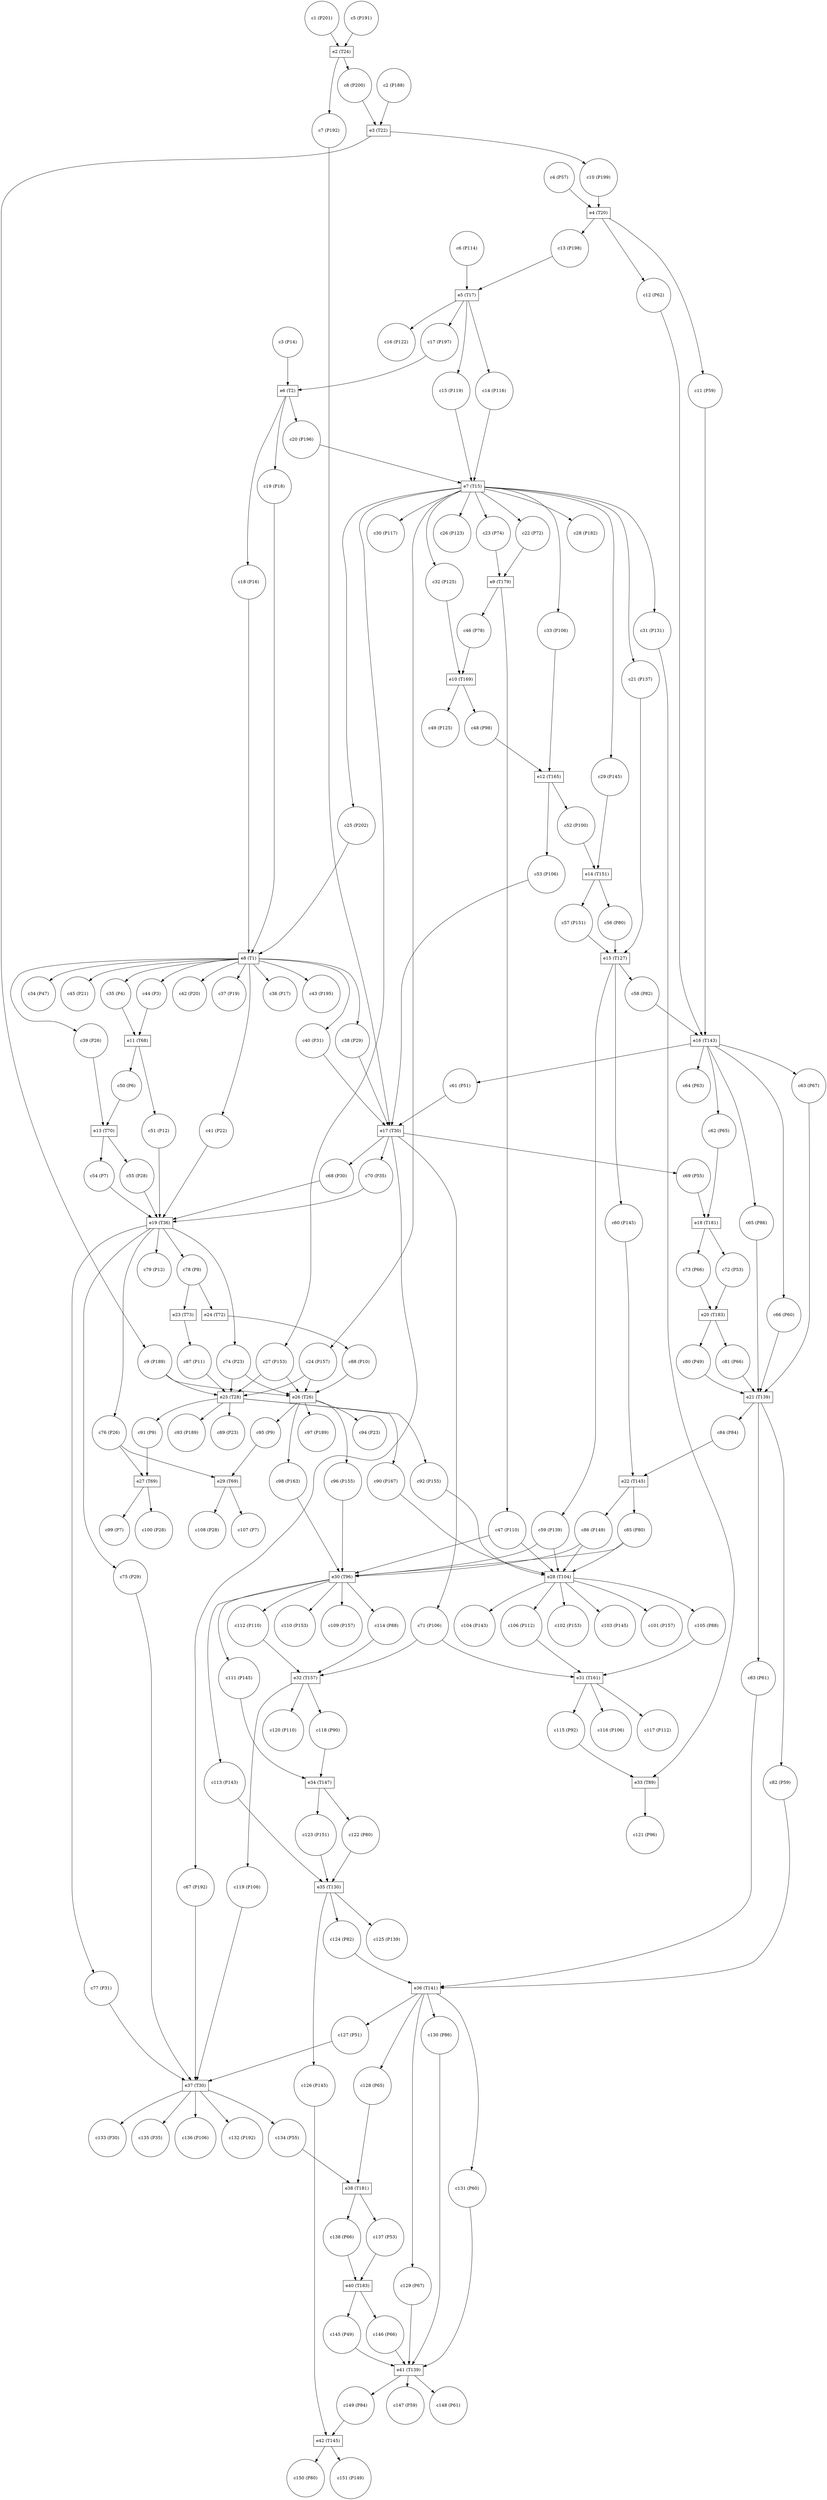 digraph PetriNet {
// Places
p26 [shape=circle label="c26 (P123)"];
p145 [shape=circle label="c145 (P49)"];
p84 [shape=circle label="c84 (P84)"];
p119 [shape=circle label="c119 (P106)"];
p126 [shape=circle label="c126 (P145)"];
p50 [shape=circle label="c50 (P6)"];
p133 [shape=circle label="c133 (P30)"];
p4 [shape=circle label="c4 (P57)"];
p23 [shape=circle label="c23 (P74)"];
p106 [shape=circle label="c106 (P112)"];
p112 [shape=circle label="c112 (P110)"];
p34 [shape=circle label="c34 (P47)"];
p25 [shape=circle label="c25 (P202)"];
p13 [shape=circle label="c13 (P198)"];
p135 [shape=circle label="c135 (P35)"];
p22 [shape=circle label="c22 (P72)"];
p131 [shape=circle label="c131 (P60)"];
p28 [shape=circle label="c28 (P182)"];
p44 [shape=circle label="c44 (P3)"];
p58 [shape=circle label="c58 (P82)"];
p120 [shape=circle label="c120 (P110)"];
p91 [shape=circle label="c91 (P9)"];
p123 [shape=circle label="c123 (P151)"];
p89 [shape=circle label="c89 (P23)"];
p49 [shape=circle label="c49 (P125)"];
p47 [shape=circle label="c47 (P110)"];
p136 [shape=circle label="c136 (P106)"];
p83 [shape=circle label="c83 (P61)"];
p48 [shape=circle label="c48 (P98)"];
p148 [shape=circle label="c148 (P61)"];
p45 [shape=circle label="c45 (P21)"];
p29 [shape=circle label="c29 (P145)"];
p132 [shape=circle label="c132 (P192)"];
p149 [shape=circle label="c149 (P84)"];
p146 [shape=circle label="c146 (P66)"];
p110 [shape=circle label="c110 (P153)"];
p116 [shape=circle label="c116 (P106)"];
p41 [shape=circle label="c41 (P22)"];
p21 [shape=circle label="c21 (P137)"];
p150 [shape=circle label="c150 (P80)"];
p10 [shape=circle label="c10 (P199)"];
p14 [shape=circle label="c14 (P116)"];
p77 [shape=circle label="c77 (P31)"];
p40 [shape=circle label="c40 (P31)"];
p54 [shape=circle label="c54 (P7)"];
p64 [shape=circle label="c64 (P63)"];
p121 [shape=circle label="c121 (P96)"];
p16 [shape=circle label="c16 (P122)"];
p82 [shape=circle label="c82 (P59)"];
p151 [shape=circle label="c151 (P149)"];
p30 [shape=circle label="c30 (P117)"];
p42 [shape=circle label="c42 (P20)"];
p129 [shape=circle label="c129 (P67)"];
p71 [shape=circle label="c71 (P106)"];
p117 [shape=circle label="c117 (P112)"];
p52 [shape=circle label="c52 (P100)"];
p19 [shape=circle label="c19 (P18)"];
p134 [shape=circle label="c134 (P55)"];
p27 [shape=circle label="c27 (P153)"];
p127 [shape=circle label="c127 (P51)"];
p79 [shape=circle label="c79 (P12)"];
p96 [shape=circle label="c96 (P155)"];
p109 [shape=circle label="c109 (P157)"];
p8 [shape=circle label="c8 (P200)"];
p104 [shape=circle label="c104 (P143)"];
p107 [shape=circle label="c107 (P7)"];
p59 [shape=circle label="c59 (P139)"];
p87 [shape=circle label="c87 (P11)"];
p56 [shape=circle label="c56 (P80)"];
p108 [shape=circle label="c108 (P28)"];
p75 [shape=circle label="c75 (P29)"];
p128 [shape=circle label="c128 (P65)"];
p3 [shape=circle label="c3 (P14)"];
p37 [shape=circle label="c37 (P19)"];
p137 [shape=circle label="c137 (P53)"];
p32 [shape=circle label="c32 (P125)"];
p88 [shape=circle label="c88 (P10)"];
p51 [shape=circle label="c51 (P12)"];
p2 [shape=circle label="c2 (P188)"];
p33 [shape=circle label="c33 (P106)"];
p60 [shape=circle label="c60 (P145)"];
p138 [shape=circle label="c138 (P66)"];
p113 [shape=circle label="c113 (P143)"];
p68 [shape=circle label="c68 (P30)"];
p9 [shape=circle label="c9 (P189)"];
p98 [shape=circle label="c98 (P163)"];
p12 [shape=circle label="c12 (P62)"];
p105 [shape=circle label="c105 (P88)"];
p57 [shape=circle label="c57 (P151)"];
p92 [shape=circle label="c92 (P155)"];
p93 [shape=circle label="c93 (P189)"];
p24 [shape=circle label="c24 (P157)"];
p11 [shape=circle label="c11 (P59)"];
p62 [shape=circle label="c62 (P65)"];
p73 [shape=circle label="c73 (P66)"];
p61 [shape=circle label="c61 (P51)"];
p31 [shape=circle label="c31 (P131)"];
p118 [shape=circle label="c118 (P90)"];
p39 [shape=circle label="c39 (P26)"];
p1 [shape=circle label="c1 (P201)"];
p36 [shape=circle label="c36 (P17)"];
p70 [shape=circle label="c70 (P35)"];
p124 [shape=circle label="c124 (P82)"];
p38 [shape=circle label="c38 (P29)"];
p111 [shape=circle label="c111 (P145)"];
p102 [shape=circle label="c102 (P153)"];
p20 [shape=circle label="c20 (P196)"];
p74 [shape=circle label="c74 (P23)"];
p81 [shape=circle label="c81 (P66)"];
p69 [shape=circle label="c69 (P55)"];
p78 [shape=circle label="c78 (P8)"];
p65 [shape=circle label="c65 (P86)"];
p66 [shape=circle label="c66 (P60)"];
p80 [shape=circle label="c80 (P49)"];
p85 [shape=circle label="c85 (P80)"];
p67 [shape=circle label="c67 (P192)"];
p5 [shape=circle label="c5 (P191)"];
p86 [shape=circle label="c86 (P149)"];
p100 [shape=circle label="c100 (P28)"];
p99 [shape=circle label="c99 (P7)"];
p63 [shape=circle label="c63 (P67)"];
p18 [shape=circle label="c18 (P16)"];
p55 [shape=circle label="c55 (P28)"];
p76 [shape=circle label="c76 (P26)"];
p6 [shape=circle label="c6 (P114)"];
p122 [shape=circle label="c122 (P80)"];
p125 [shape=circle label="c125 (P139)"];
p15 [shape=circle label="c15 (P119)"];
p103 [shape=circle label="c103 (P145)"];
p114 [shape=circle label="c114 (P88)"];
p53 [shape=circle label="c53 (P106)"];
p97 [shape=circle label="c97 (P189)"];
p17 [shape=circle label="c17 (P197)"];
p101 [shape=circle label="c101 (P157)"];
p43 [shape=circle label="c43 (P195)"];
p147 [shape=circle label="c147 (P59)"];
p95 [shape=circle label="c95 (P9)"];
p115 [shape=circle label="c115 (P92)"];
p46 [shape=circle label="c46 (P78)"];
p7 [shape=circle label="c7 (P192)"];
p35 [shape=circle label="c35 (P4)"];
p72 [shape=circle label="c72 (P53)"];
p94 [shape=circle label="c94 (P23)"];
p130 [shape=circle label="c130 (P86)"];
p90 [shape=circle label="c90 (P167)"];
// Transitions
t40 [shape=box label="e40 (T183)"];
t38 [shape=box label="e38 (T181)"];
t7 [shape=box label="e7 (T15)"];
t9 [shape=box label="e9 (T179)"];
t32 [shape=box label="e32 (T157)"];
t6 [shape=box label="e6 (T2)"];
t3 [shape=box label="e3 (T22)"];
t30 [shape=box label="e30 (T96)"];
t34 [shape=box label="e34 (T147)"];
t28 [shape=box label="e28 (T104)"];
t16 [shape=box label="e16 (T143)"];
t42 [shape=box label="e42 (T145)"];
t15 [shape=box label="e15 (T127)"];
t27 [shape=box label="e27 (T69)"];
t36 [shape=box label="e36 (T141)"];
t41 [shape=box label="e41 (T139)"];
t35 [shape=box label="e35 (T130)"];
t13 [shape=box label="e13 (T70)"];
t29 [shape=box label="e29 (T69)"];
t19 [shape=box label="e19 (T36)"];
t20 [shape=box label="e20 (T183)"];
t14 [shape=box label="e14 (T151)"];
t37 [shape=box label="e37 (T30)"];
t8 [shape=box label="e8 (T1)"];
t4 [shape=box label="e4 (T20)"];
t33 [shape=box label="e33 (T89)"];
t24 [shape=box label="e24 (T72)"];
t18 [shape=box label="e18 (T181)"];
t12 [shape=box label="e12 (T165)"];
t10 [shape=box label="e10 (T169)"];
t23 [shape=box label="e23 (T73)"];
t5 [shape=box label="e5 (T17)"];
t22 [shape=box label="e22 (T145)"];
t25 [shape=box label="e25 (T28)"];
t17 [shape=box label="e17 (T30)"];
t11 [shape=box label="e11 (T68)"];
t26 [shape=box label="e26 (T26)"];
t21 [shape=box label="e21 (T139)"];
t2 [shape=box label="e2 (T24)"];
t31 [shape=box label="e31 (T161)"];
// Edges
p145 -> t41;
p84 -> t22;
p119 -> t37;
p126 -> t42;
p50 -> t13;
p4 -> t4;
p23 -> t9;
p106 -> t31;
p112 -> t32;
p25 -> t8;
p13 -> t5;
p22 -> t9;
p131 -> t41;
p44 -> t11;
p58 -> t16;
p91 -> t27;
p123 -> t35;
p47 -> t28;
p47 -> t30;
p83 -> t36;
p48 -> t12;
p29 -> t14;
p149 -> t42;
p146 -> t41;
p41 -> t19;
p21 -> t15;
p10 -> t4;
p14 -> t7;
p77 -> t37;
p40 -> t17;
p54 -> t19;
p82 -> t36;
p129 -> t41;
p71 -> t31;
p71 -> t32;
p52 -> t14;
p19 -> t8;
p134 -> t38;
p27 -> t25;
p27 -> t26;
p127 -> t37;
p96 -> t30;
p8 -> t3;
p59 -> t28;
p59 -> t30;
p87 -> t25;
p56 -> t15;
p75 -> t37;
p128 -> t38;
p3 -> t6;
p137 -> t40;
p32 -> t10;
p88 -> t26;
p51 -> t19;
p2 -> t3;
p33 -> t12;
p60 -> t22;
p138 -> t40;
p113 -> t35;
p68 -> t19;
p9 -> t25;
p9 -> t26;
p98 -> t30;
p12 -> t16;
p105 -> t31;
p57 -> t15;
p92 -> t28;
p24 -> t25;
p24 -> t26;
p11 -> t16;
p62 -> t18;
p73 -> t20;
p61 -> t17;
p31 -> t33;
p118 -> t34;
p39 -> t13;
p1 -> t2;
p70 -> t19;
p124 -> t36;
p38 -> t17;
p111 -> t34;
p20 -> t7;
p74 -> t25;
p74 -> t26;
p81 -> t21;
p69 -> t18;
p78 -> t23;
p78 -> t24;
p65 -> t21;
p66 -> t21;
p80 -> t21;
p85 -> t28;
p85 -> t30;
p67 -> t37;
p5 -> t2;
p86 -> t28;
p86 -> t30;
p63 -> t21;
p18 -> t8;
p55 -> t19;
p76 -> t27;
p76 -> t29;
p6 -> t5;
p122 -> t35;
p15 -> t7;
p114 -> t32;
p53 -> t17;
p17 -> t6;
p95 -> t29;
p115 -> t33;
p46 -> t10;
p7 -> t17;
p35 -> t11;
p72 -> t20;
p130 -> t41;
p90 -> t28;
t40 -> p145;
t40 -> p146;
t38 -> p137;
t38 -> p138;
t7 -> p26;
t7 -> p23;
t7 -> p25;
t7 -> p22;
t7 -> p28;
t7 -> p29;
t7 -> p21;
t7 -> p30;
t7 -> p27;
t7 -> p32;
t7 -> p33;
t7 -> p24;
t7 -> p31;
t9 -> p46;
t9 -> p47;
t32 -> p118;
t32 -> p119;
t32 -> p120;
t6 -> p18;
t6 -> p19;
t6 -> p20;
t3 -> p9;
t3 -> p10;
t30 -> p112;
t30 -> p110;
t30 -> p109;
t30 -> p113;
t30 -> p111;
t30 -> p114;
t34 -> p122;
t34 -> p123;
t28 -> p106;
t28 -> p104;
t28 -> p105;
t28 -> p102;
t28 -> p103;
t28 -> p101;
t16 -> p64;
t16 -> p62;
t16 -> p61;
t16 -> p65;
t16 -> p66;
t16 -> p63;
t42 -> p150;
t42 -> p151;
t15 -> p58;
t15 -> p59;
t15 -> p60;
t27 -> p99;
t27 -> p100;
t36 -> p131;
t36 -> p129;
t36 -> p127;
t36 -> p128;
t36 -> p130;
t41 -> p147;
t41 -> p148;
t41 -> p149;
t35 -> p124;
t35 -> p125;
t35 -> p126;
t13 -> p54;
t13 -> p55;
t29 -> p107;
t29 -> p108;
t19 -> p77;
t19 -> p79;
t19 -> p75;
t19 -> p74;
t19 -> p78;
t19 -> p76;
t20 -> p80;
t20 -> p81;
t14 -> p56;
t14 -> p57;
t37 -> p133;
t37 -> p135;
t37 -> p136;
t37 -> p132;
t37 -> p134;
t8 -> p34;
t8 -> p44;
t8 -> p45;
t8 -> p41;
t8 -> p40;
t8 -> p42;
t8 -> p37;
t8 -> p39;
t8 -> p36;
t8 -> p38;
t8 -> p43;
t8 -> p35;
t4 -> p11;
t4 -> p12;
t4 -> p13;
t33 -> p121;
t24 -> p88;
t18 -> p72;
t18 -> p73;
t12 -> p52;
t12 -> p53;
t10 -> p48;
t10 -> p49;
t23 -> p87;
t5 -> p14;
t5 -> p15;
t5 -> p16;
t5 -> p17;
t22 -> p85;
t22 -> p86;
t25 -> p91;
t25 -> p89;
t25 -> p92;
t25 -> p93;
t25 -> p90;
t17 -> p71;
t17 -> p68;
t17 -> p70;
t17 -> p69;
t17 -> p67;
t11 -> p50;
t11 -> p51;
t26 -> p96;
t26 -> p98;
t26 -> p97;
t26 -> p95;
t26 -> p94;
t21 -> p82;
t21 -> p83;
t21 -> p84;
t2 -> p7;
t2 -> p8;
t31 -> p115;
t31 -> p116;
t31 -> p117;
}

